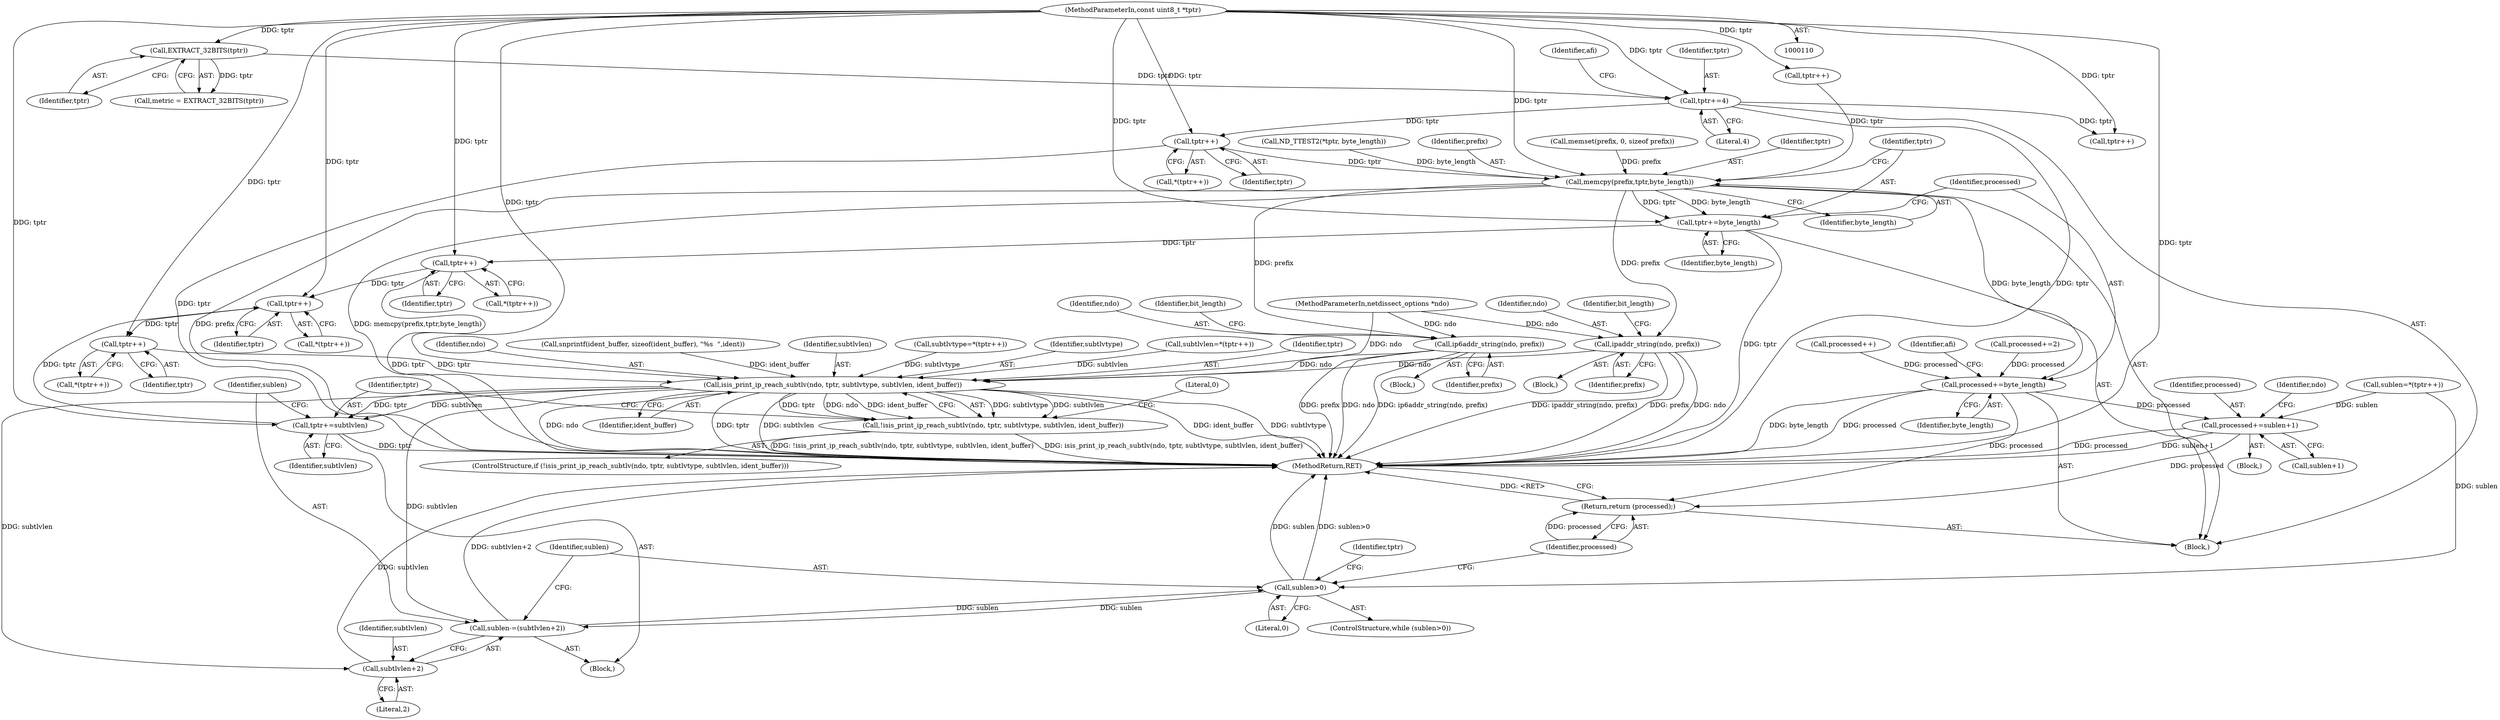 digraph "0_tcpdump_979dcefd7b259e9e233f77fe1c5312793bfd948f@pointer" {
"1000160" [label="(Call,tptr++)"];
"1000141" [label="(Call,tptr+=4)"];
"1000136" [label="(Call,EXTRACT_32BITS(tptr))"];
"1000112" [label="(MethodParameterIn,const uint8_t *tptr)"];
"1000249" [label="(Call,memcpy(prefix,tptr,byte_length))"];
"1000253" [label="(Call,tptr+=byte_length)"];
"1000362" [label="(Call,tptr++)"];
"1000391" [label="(Call,tptr++)"];
"1000396" [label="(Call,tptr++)"];
"1000406" [label="(Call,isis_print_ip_reach_subtlv(ndo, tptr, subtlvtype, subtlvlen, ident_buffer))"];
"1000405" [label="(Call,!isis_print_ip_reach_subtlv(ndo, tptr, subtlvtype, subtlvlen, ident_buffer))"];
"1000414" [label="(Call,tptr+=subtlvlen)"];
"1000417" [label="(Call,sublen-=(subtlvlen+2))"];
"1000376" [label="(Call,sublen>0)"];
"1000419" [label="(Call,subtlvlen+2)"];
"1000256" [label="(Call,processed+=byte_length)"];
"1000364" [label="(Call,processed+=sublen+1)"];
"1000422" [label="(Return,return (processed);)"];
"1000271" [label="(Call,ipaddr_string(ndo, prefix))"];
"1000288" [label="(Call,ip6addr_string(ndo, prefix))"];
"1000396" [label="(Call,tptr++)"];
"1000404" [label="(ControlStructure,if (!isis_print_ip_reach_subtlv(ndo, tptr, subtlvtype, subtlvlen, ident_buffer)))"];
"1000244" [label="(Call,memset(prefix, 0, sizeof prefix))"];
"1000249" [label="(Call,memcpy(prefix,tptr,byte_length))"];
"1000272" [label="(Identifier,ndo)"];
"1000142" [label="(Identifier,tptr)"];
"1000409" [label="(Identifier,subtlvtype)"];
"1000363" [label="(Identifier,tptr)"];
"1000251" [label="(Identifier,tptr)"];
"1000258" [label="(Identifier,byte_length)"];
"1000422" [label="(Return,return (processed);)"];
"1000411" [label="(Identifier,ident_buffer)"];
"1000257" [label="(Identifier,processed)"];
"1000111" [label="(MethodParameterIn,netdissect_options *ndo)"];
"1000112" [label="(MethodParameterIn,const uint8_t *tptr)"];
"1000378" [label="(Literal,0)"];
"1000413" [label="(Literal,0)"];
"1000364" [label="(Call,processed+=sublen+1)"];
"1000393" [label="(Call,subtlvlen=*(tptr++))"];
"1000392" [label="(Identifier,tptr)"];
"1000182" [label="(Call,processed++)"];
"1000350" [label="(Block,)"];
"1000424" [label="(MethodReturn,RET)"];
"1000391" [label="(Call,tptr++)"];
"1000141" [label="(Call,tptr+=4)"];
"1000417" [label="(Call,sublen-=(subtlvlen+2))"];
"1000408" [label="(Identifier,tptr)"];
"1000405" [label="(Call,!isis_print_ip_reach_subtlv(ndo, tptr, subtlvtype, subtlvlen, ident_buffer))"];
"1000375" [label="(ControlStructure,while (sublen>0))"];
"1000261" [label="(Identifier,afi)"];
"1000415" [label="(Identifier,tptr)"];
"1000252" [label="(Identifier,byte_length)"];
"1000274" [label="(Identifier,bit_length)"];
"1000134" [label="(Call,metric = EXTRACT_32BITS(tptr))"];
"1000366" [label="(Call,sublen+1)"];
"1000376" [label="(Call,sublen>0)"];
"1000238" [label="(Call,ND_TTEST2(*tptr, byte_length))"];
"1000137" [label="(Identifier,tptr)"];
"1000255" [label="(Identifier,byte_length)"];
"1000256" [label="(Call,processed+=byte_length)"];
"1000143" [label="(Literal,4)"];
"1000250" [label="(Identifier,prefix)"];
"1000416" [label="(Identifier,subtlvlen)"];
"1000365" [label="(Identifier,processed)"];
"1000253" [label="(Call,tptr+=byte_length)"];
"1000395" [label="(Call,*(tptr++))"];
"1000270" [label="(Block,)"];
"1000223" [label="(Call,processed+=2)"];
"1000421" [label="(Literal,2)"];
"1000206" [label="(Call,tptr++)"];
"1000254" [label="(Identifier,tptr)"];
"1000397" [label="(Identifier,tptr)"];
"1000287" [label="(Block,)"];
"1000407" [label="(Identifier,ndo)"];
"1000371" [label="(Identifier,ndo)"];
"1000414" [label="(Call,tptr+=subtlvlen)"];
"1000390" [label="(Call,*(tptr++))"];
"1000289" [label="(Identifier,ndo)"];
"1000146" [label="(Identifier,afi)"];
"1000361" [label="(Call,*(tptr++))"];
"1000291" [label="(Identifier,bit_length)"];
"1000384" [label="(Identifier,tptr)"];
"1000115" [label="(Block,)"];
"1000273" [label="(Identifier,prefix)"];
"1000136" [label="(Call,EXTRACT_32BITS(tptr))"];
"1000161" [label="(Identifier,tptr)"];
"1000359" [label="(Call,sublen=*(tptr++))"];
"1000160" [label="(Call,tptr++)"];
"1000406" [label="(Call,isis_print_ip_reach_subtlv(ndo, tptr, subtlvtype, subtlvlen, ident_buffer))"];
"1000377" [label="(Identifier,sublen)"];
"1000290" [label="(Identifier,prefix)"];
"1000271" [label="(Call,ipaddr_string(ndo, prefix))"];
"1000423" [label="(Identifier,processed)"];
"1000398" [label="(Call,snprintf(ident_buffer, sizeof(ident_buffer), \"%s  \",ident))"];
"1000201" [label="(Call,tptr++)"];
"1000420" [label="(Identifier,subtlvlen)"];
"1000419" [label="(Call,subtlvlen+2)"];
"1000288" [label="(Call,ip6addr_string(ndo, prefix))"];
"1000410" [label="(Identifier,subtlvlen)"];
"1000388" [label="(Call,subtlvtype=*(tptr++))"];
"1000159" [label="(Call,*(tptr++))"];
"1000379" [label="(Block,)"];
"1000418" [label="(Identifier,sublen)"];
"1000362" [label="(Call,tptr++)"];
"1000160" -> "1000159"  [label="AST: "];
"1000160" -> "1000161"  [label="CFG: "];
"1000161" -> "1000160"  [label="AST: "];
"1000159" -> "1000160"  [label="CFG: "];
"1000160" -> "1000424"  [label="DDG: tptr"];
"1000141" -> "1000160"  [label="DDG: tptr"];
"1000112" -> "1000160"  [label="DDG: tptr"];
"1000160" -> "1000249"  [label="DDG: tptr"];
"1000141" -> "1000115"  [label="AST: "];
"1000141" -> "1000143"  [label="CFG: "];
"1000142" -> "1000141"  [label="AST: "];
"1000143" -> "1000141"  [label="AST: "];
"1000146" -> "1000141"  [label="CFG: "];
"1000141" -> "1000424"  [label="DDG: tptr"];
"1000136" -> "1000141"  [label="DDG: tptr"];
"1000112" -> "1000141"  [label="DDG: tptr"];
"1000141" -> "1000201"  [label="DDG: tptr"];
"1000136" -> "1000134"  [label="AST: "];
"1000136" -> "1000137"  [label="CFG: "];
"1000137" -> "1000136"  [label="AST: "];
"1000134" -> "1000136"  [label="CFG: "];
"1000136" -> "1000134"  [label="DDG: tptr"];
"1000112" -> "1000136"  [label="DDG: tptr"];
"1000112" -> "1000110"  [label="AST: "];
"1000112" -> "1000424"  [label="DDG: tptr"];
"1000112" -> "1000201"  [label="DDG: tptr"];
"1000112" -> "1000206"  [label="DDG: tptr"];
"1000112" -> "1000249"  [label="DDG: tptr"];
"1000112" -> "1000253"  [label="DDG: tptr"];
"1000112" -> "1000362"  [label="DDG: tptr"];
"1000112" -> "1000391"  [label="DDG: tptr"];
"1000112" -> "1000396"  [label="DDG: tptr"];
"1000112" -> "1000406"  [label="DDG: tptr"];
"1000112" -> "1000414"  [label="DDG: tptr"];
"1000249" -> "1000115"  [label="AST: "];
"1000249" -> "1000252"  [label="CFG: "];
"1000250" -> "1000249"  [label="AST: "];
"1000251" -> "1000249"  [label="AST: "];
"1000252" -> "1000249"  [label="AST: "];
"1000254" -> "1000249"  [label="CFG: "];
"1000249" -> "1000424"  [label="DDG: prefix"];
"1000249" -> "1000424"  [label="DDG: memcpy(prefix,tptr,byte_length)"];
"1000244" -> "1000249"  [label="DDG: prefix"];
"1000206" -> "1000249"  [label="DDG: tptr"];
"1000238" -> "1000249"  [label="DDG: byte_length"];
"1000249" -> "1000253"  [label="DDG: byte_length"];
"1000249" -> "1000253"  [label="DDG: tptr"];
"1000249" -> "1000256"  [label="DDG: byte_length"];
"1000249" -> "1000271"  [label="DDG: prefix"];
"1000249" -> "1000288"  [label="DDG: prefix"];
"1000253" -> "1000115"  [label="AST: "];
"1000253" -> "1000255"  [label="CFG: "];
"1000254" -> "1000253"  [label="AST: "];
"1000255" -> "1000253"  [label="AST: "];
"1000257" -> "1000253"  [label="CFG: "];
"1000253" -> "1000424"  [label="DDG: tptr"];
"1000253" -> "1000362"  [label="DDG: tptr"];
"1000362" -> "1000361"  [label="AST: "];
"1000362" -> "1000363"  [label="CFG: "];
"1000363" -> "1000362"  [label="AST: "];
"1000361" -> "1000362"  [label="CFG: "];
"1000362" -> "1000424"  [label="DDG: tptr"];
"1000362" -> "1000391"  [label="DDG: tptr"];
"1000391" -> "1000390"  [label="AST: "];
"1000391" -> "1000392"  [label="CFG: "];
"1000392" -> "1000391"  [label="AST: "];
"1000390" -> "1000391"  [label="CFG: "];
"1000414" -> "1000391"  [label="DDG: tptr"];
"1000391" -> "1000396"  [label="DDG: tptr"];
"1000396" -> "1000395"  [label="AST: "];
"1000396" -> "1000397"  [label="CFG: "];
"1000397" -> "1000396"  [label="AST: "];
"1000395" -> "1000396"  [label="CFG: "];
"1000396" -> "1000406"  [label="DDG: tptr"];
"1000406" -> "1000405"  [label="AST: "];
"1000406" -> "1000411"  [label="CFG: "];
"1000407" -> "1000406"  [label="AST: "];
"1000408" -> "1000406"  [label="AST: "];
"1000409" -> "1000406"  [label="AST: "];
"1000410" -> "1000406"  [label="AST: "];
"1000411" -> "1000406"  [label="AST: "];
"1000405" -> "1000406"  [label="CFG: "];
"1000406" -> "1000424"  [label="DDG: ident_buffer"];
"1000406" -> "1000424"  [label="DDG: subtlvtype"];
"1000406" -> "1000424"  [label="DDG: ndo"];
"1000406" -> "1000424"  [label="DDG: tptr"];
"1000406" -> "1000424"  [label="DDG: subtlvlen"];
"1000406" -> "1000405"  [label="DDG: subtlvtype"];
"1000406" -> "1000405"  [label="DDG: subtlvlen"];
"1000406" -> "1000405"  [label="DDG: tptr"];
"1000406" -> "1000405"  [label="DDG: ndo"];
"1000406" -> "1000405"  [label="DDG: ident_buffer"];
"1000288" -> "1000406"  [label="DDG: ndo"];
"1000271" -> "1000406"  [label="DDG: ndo"];
"1000111" -> "1000406"  [label="DDG: ndo"];
"1000388" -> "1000406"  [label="DDG: subtlvtype"];
"1000393" -> "1000406"  [label="DDG: subtlvlen"];
"1000398" -> "1000406"  [label="DDG: ident_buffer"];
"1000406" -> "1000414"  [label="DDG: subtlvlen"];
"1000406" -> "1000414"  [label="DDG: tptr"];
"1000406" -> "1000417"  [label="DDG: subtlvlen"];
"1000406" -> "1000419"  [label="DDG: subtlvlen"];
"1000405" -> "1000404"  [label="AST: "];
"1000413" -> "1000405"  [label="CFG: "];
"1000415" -> "1000405"  [label="CFG: "];
"1000405" -> "1000424"  [label="DDG: !isis_print_ip_reach_subtlv(ndo, tptr, subtlvtype, subtlvlen, ident_buffer)"];
"1000405" -> "1000424"  [label="DDG: isis_print_ip_reach_subtlv(ndo, tptr, subtlvtype, subtlvlen, ident_buffer)"];
"1000414" -> "1000379"  [label="AST: "];
"1000414" -> "1000416"  [label="CFG: "];
"1000415" -> "1000414"  [label="AST: "];
"1000416" -> "1000414"  [label="AST: "];
"1000418" -> "1000414"  [label="CFG: "];
"1000414" -> "1000424"  [label="DDG: tptr"];
"1000417" -> "1000379"  [label="AST: "];
"1000417" -> "1000419"  [label="CFG: "];
"1000418" -> "1000417"  [label="AST: "];
"1000419" -> "1000417"  [label="AST: "];
"1000377" -> "1000417"  [label="CFG: "];
"1000417" -> "1000424"  [label="DDG: subtlvlen+2"];
"1000417" -> "1000376"  [label="DDG: sublen"];
"1000376" -> "1000417"  [label="DDG: sublen"];
"1000376" -> "1000375"  [label="AST: "];
"1000376" -> "1000378"  [label="CFG: "];
"1000377" -> "1000376"  [label="AST: "];
"1000378" -> "1000376"  [label="AST: "];
"1000384" -> "1000376"  [label="CFG: "];
"1000423" -> "1000376"  [label="CFG: "];
"1000376" -> "1000424"  [label="DDG: sublen>0"];
"1000376" -> "1000424"  [label="DDG: sublen"];
"1000359" -> "1000376"  [label="DDG: sublen"];
"1000419" -> "1000421"  [label="CFG: "];
"1000420" -> "1000419"  [label="AST: "];
"1000421" -> "1000419"  [label="AST: "];
"1000419" -> "1000424"  [label="DDG: subtlvlen"];
"1000256" -> "1000115"  [label="AST: "];
"1000256" -> "1000258"  [label="CFG: "];
"1000257" -> "1000256"  [label="AST: "];
"1000258" -> "1000256"  [label="AST: "];
"1000261" -> "1000256"  [label="CFG: "];
"1000256" -> "1000424"  [label="DDG: byte_length"];
"1000256" -> "1000424"  [label="DDG: processed"];
"1000182" -> "1000256"  [label="DDG: processed"];
"1000223" -> "1000256"  [label="DDG: processed"];
"1000256" -> "1000364"  [label="DDG: processed"];
"1000256" -> "1000422"  [label="DDG: processed"];
"1000364" -> "1000350"  [label="AST: "];
"1000364" -> "1000366"  [label="CFG: "];
"1000365" -> "1000364"  [label="AST: "];
"1000366" -> "1000364"  [label="AST: "];
"1000371" -> "1000364"  [label="CFG: "];
"1000364" -> "1000424"  [label="DDG: processed"];
"1000364" -> "1000424"  [label="DDG: sublen+1"];
"1000359" -> "1000364"  [label="DDG: sublen"];
"1000364" -> "1000422"  [label="DDG: processed"];
"1000422" -> "1000115"  [label="AST: "];
"1000422" -> "1000423"  [label="CFG: "];
"1000423" -> "1000422"  [label="AST: "];
"1000424" -> "1000422"  [label="CFG: "];
"1000422" -> "1000424"  [label="DDG: <RET>"];
"1000423" -> "1000422"  [label="DDG: processed"];
"1000271" -> "1000270"  [label="AST: "];
"1000271" -> "1000273"  [label="CFG: "];
"1000272" -> "1000271"  [label="AST: "];
"1000273" -> "1000271"  [label="AST: "];
"1000274" -> "1000271"  [label="CFG: "];
"1000271" -> "1000424"  [label="DDG: prefix"];
"1000271" -> "1000424"  [label="DDG: ndo"];
"1000271" -> "1000424"  [label="DDG: ipaddr_string(ndo, prefix)"];
"1000111" -> "1000271"  [label="DDG: ndo"];
"1000288" -> "1000287"  [label="AST: "];
"1000288" -> "1000290"  [label="CFG: "];
"1000289" -> "1000288"  [label="AST: "];
"1000290" -> "1000288"  [label="AST: "];
"1000291" -> "1000288"  [label="CFG: "];
"1000288" -> "1000424"  [label="DDG: prefix"];
"1000288" -> "1000424"  [label="DDG: ndo"];
"1000288" -> "1000424"  [label="DDG: ip6addr_string(ndo, prefix)"];
"1000111" -> "1000288"  [label="DDG: ndo"];
}
